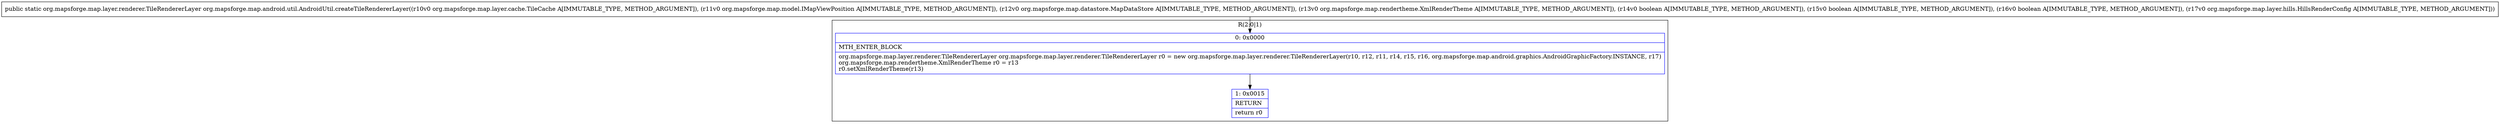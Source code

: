 digraph "CFG fororg.mapsforge.map.android.util.AndroidUtil.createTileRendererLayer(Lorg\/mapsforge\/map\/layer\/cache\/TileCache;Lorg\/mapsforge\/map\/model\/IMapViewPosition;Lorg\/mapsforge\/map\/datastore\/MapDataStore;Lorg\/mapsforge\/map\/rendertheme\/XmlRenderTheme;ZZZLorg\/mapsforge\/map\/layer\/hills\/HillsRenderConfig;)Lorg\/mapsforge\/map\/layer\/renderer\/TileRendererLayer;" {
subgraph cluster_Region_921383086 {
label = "R(2:0|1)";
node [shape=record,color=blue];
Node_0 [shape=record,label="{0\:\ 0x0000|MTH_ENTER_BLOCK\l|org.mapsforge.map.layer.renderer.TileRendererLayer org.mapsforge.map.layer.renderer.TileRendererLayer r0 = new org.mapsforge.map.layer.renderer.TileRendererLayer(r10, r12, r11, r14, r15, r16, org.mapsforge.map.android.graphics.AndroidGraphicFactory.INSTANCE, r17)\lorg.mapsforge.map.rendertheme.XmlRenderTheme r0 = r13\lr0.setXmlRenderTheme(r13)\l}"];
Node_1 [shape=record,label="{1\:\ 0x0015|RETURN\l|return r0\l}"];
}
MethodNode[shape=record,label="{public static org.mapsforge.map.layer.renderer.TileRendererLayer org.mapsforge.map.android.util.AndroidUtil.createTileRendererLayer((r10v0 org.mapsforge.map.layer.cache.TileCache A[IMMUTABLE_TYPE, METHOD_ARGUMENT]), (r11v0 org.mapsforge.map.model.IMapViewPosition A[IMMUTABLE_TYPE, METHOD_ARGUMENT]), (r12v0 org.mapsforge.map.datastore.MapDataStore A[IMMUTABLE_TYPE, METHOD_ARGUMENT]), (r13v0 org.mapsforge.map.rendertheme.XmlRenderTheme A[IMMUTABLE_TYPE, METHOD_ARGUMENT]), (r14v0 boolean A[IMMUTABLE_TYPE, METHOD_ARGUMENT]), (r15v0 boolean A[IMMUTABLE_TYPE, METHOD_ARGUMENT]), (r16v0 boolean A[IMMUTABLE_TYPE, METHOD_ARGUMENT]), (r17v0 org.mapsforge.map.layer.hills.HillsRenderConfig A[IMMUTABLE_TYPE, METHOD_ARGUMENT])) }"];
MethodNode -> Node_0;
Node_0 -> Node_1;
}

